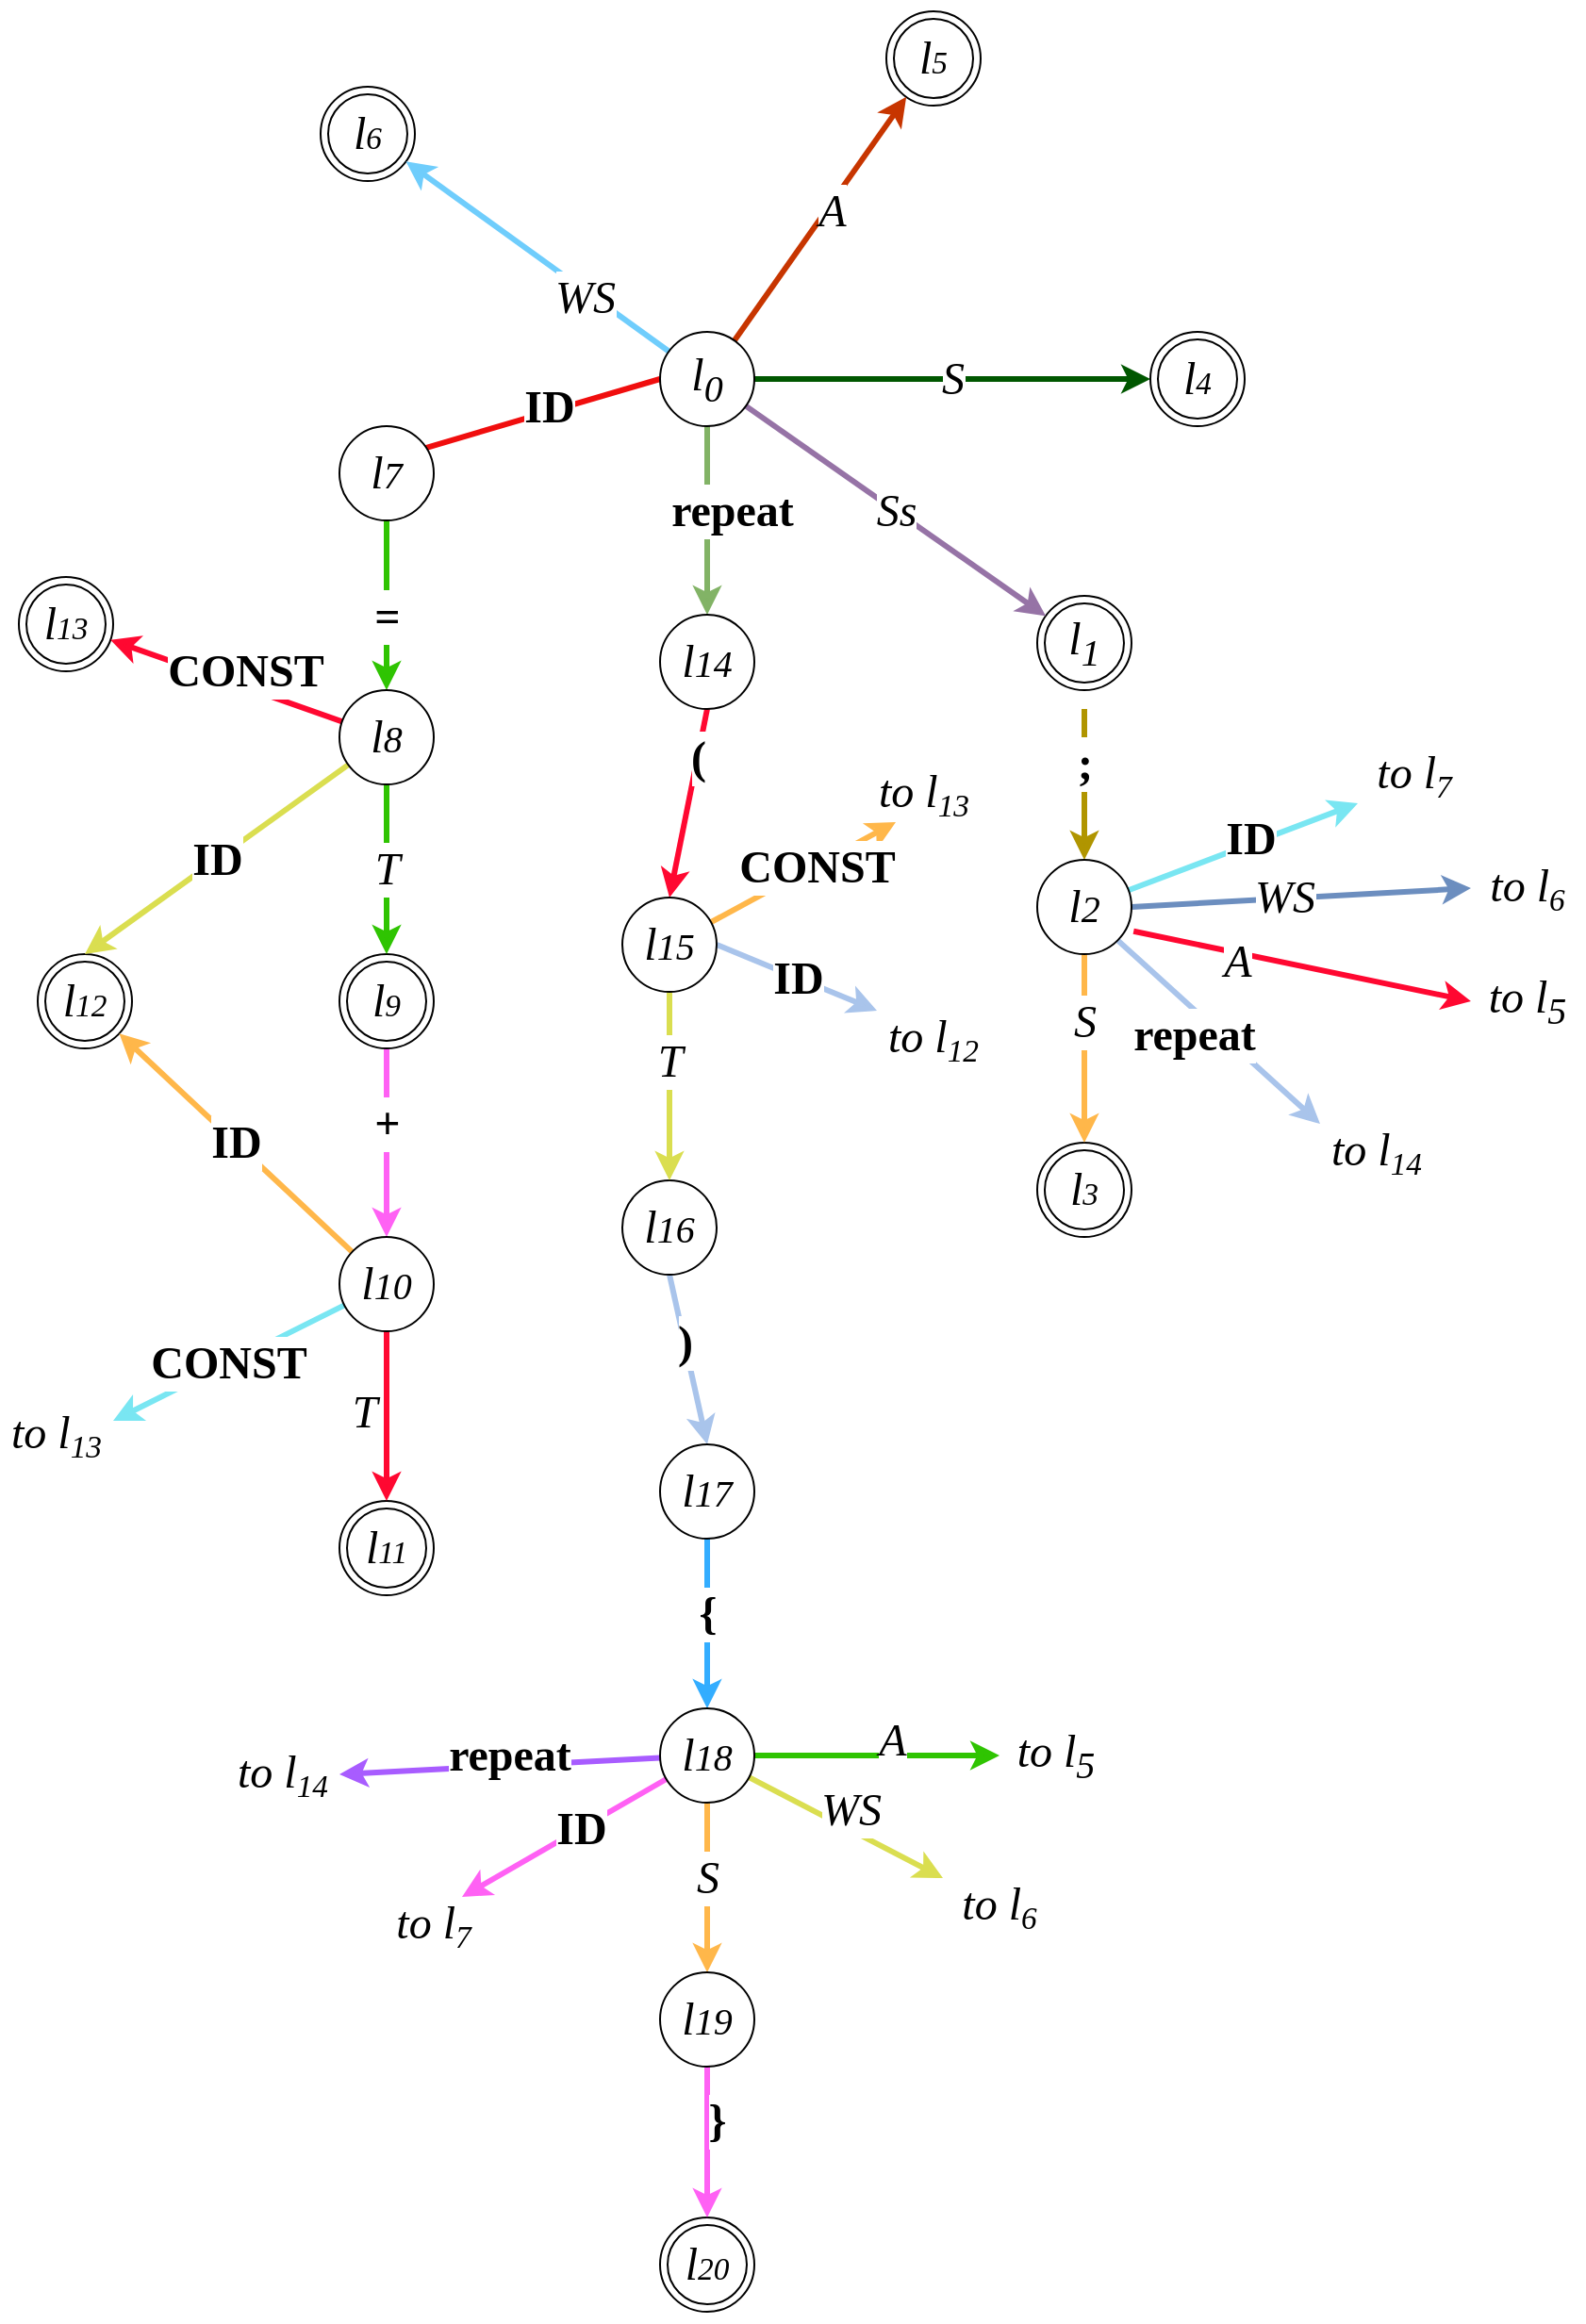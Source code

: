 <mxfile version="15.8.7" type="device"><diagram name="Page-1" id="2a216829-ef6e-dabb-86c1-c78162f3ba2b"><mxGraphModel dx="1673" dy="1018" grid="1" gridSize="10" guides="1" tooltips="1" connect="1" arrows="1" fold="1" page="1" pageScale="1" pageWidth="3300" pageHeight="4681" background="none" math="0" shadow="0"><root><mxCell id="0"/><mxCell id="1" parent="0"/><mxCell id="V0KPTfRZTyDZr5wtNI3Q-46" value="&lt;b&gt;;&lt;/b&gt;" style="rounded=0;orthogonalLoop=1;jettySize=auto;html=1;entryDx=0;entryDy=0;fontFamily=Times New Roman;fontSize=24;elbow=vertical;orthogonal=1;fillColor=#e3c800;strokeColor=#B09500;strokeWidth=3;entryX=0.5;entryY=0;" edge="1" parent="1" target="V0KPTfRZTyDZr5wtNI3Q-17"><mxGeometry x="-0.25" relative="1" as="geometry"><mxPoint x="1175" y="430" as="sourcePoint"/><mxPoint y="-1" as="offset"/></mxGeometry></mxCell><mxCell id="V0KPTfRZTyDZr5wtNI3Q-1" value="&lt;h1&gt;&lt;i style=&quot;font-weight: normal&quot;&gt;&lt;font face=&quot;Times New Roman&quot;&gt;l&lt;sub&gt;1&lt;/sub&gt;&lt;/font&gt;&lt;/i&gt;&lt;/h1&gt;" style="ellipse;shape=doubleEllipse;whiteSpace=wrap;html=1;aspect=fixed;" vertex="1" parent="1"><mxGeometry x="1150" y="370" width="50" height="50" as="geometry"/></mxCell><mxCell id="V0KPTfRZTyDZr5wtNI3Q-6" value="&lt;h1&gt;&lt;i style=&quot;font-weight: normal&quot;&gt;&lt;font face=&quot;Times New Roman&quot;&gt;l&lt;span style=&quot;font-size: 16.667px&quot;&gt;20&lt;/span&gt;&lt;/font&gt;&lt;/i&gt;&lt;/h1&gt;" style="ellipse;shape=doubleEllipse;whiteSpace=wrap;html=1;aspect=fixed;" vertex="1" parent="1"><mxGeometry x="950" y="1230" width="50" height="50" as="geometry"/></mxCell><mxCell id="V0KPTfRZTyDZr5wtNI3Q-7" value="&lt;h1&gt;&lt;i style=&quot;font-weight: normal&quot;&gt;&lt;font face=&quot;Times New Roman&quot;&gt;l&lt;span style=&quot;font-size: 16.667px&quot;&gt;13&lt;/span&gt;&lt;/font&gt;&lt;/i&gt;&lt;/h1&gt;" style="ellipse;shape=doubleEllipse;whiteSpace=wrap;html=1;aspect=fixed;" vertex="1" parent="1"><mxGeometry x="610" y="360" width="50" height="50" as="geometry"/></mxCell><mxCell id="V0KPTfRZTyDZr5wtNI3Q-8" value="&lt;h1&gt;&lt;i style=&quot;font-weight: normal&quot;&gt;&lt;font face=&quot;Times New Roman&quot;&gt;l&lt;span style=&quot;font-size: 16.667px&quot;&gt;12&lt;/span&gt;&lt;/font&gt;&lt;/i&gt;&lt;/h1&gt;" style="ellipse;shape=doubleEllipse;whiteSpace=wrap;html=1;aspect=fixed;" vertex="1" parent="1"><mxGeometry x="620" y="560" width="50" height="50" as="geometry"/></mxCell><mxCell id="V0KPTfRZTyDZr5wtNI3Q-9" value="&lt;h1&gt;&lt;i style=&quot;font-weight: normal&quot;&gt;&lt;font face=&quot;Times New Roman&quot;&gt;l&lt;span style=&quot;font-size: 16.667px&quot;&gt;11&lt;/span&gt;&lt;/font&gt;&lt;/i&gt;&lt;/h1&gt;" style="ellipse;shape=doubleEllipse;whiteSpace=wrap;html=1;aspect=fixed;" vertex="1" parent="1"><mxGeometry x="780" y="850" width="50" height="50" as="geometry"/></mxCell><mxCell id="V0KPTfRZTyDZr5wtNI3Q-54" value="&lt;b&gt;+&lt;/b&gt;" style="orthogonalLoop=1;jettySize=auto;html=1;exitDx=0;exitDy=0;fontFamily=Times New Roman;fontSize=24;elbow=vertical;orthogonal=1;strokeColor=#FF61F4;strokeWidth=3;entryX=0.5;entryY=0;entryDx=0;entryDy=0;" edge="1" parent="1" source="V0KPTfRZTyDZr5wtNI3Q-10" target="V0KPTfRZTyDZr5wtNI3Q-21"><mxGeometry x="-0.2" relative="1" as="geometry"><mxPoint x="2145" y="820" as="targetPoint"/><mxPoint as="offset"/></mxGeometry></mxCell><mxCell id="V0KPTfRZTyDZr5wtNI3Q-10" value="&lt;h1&gt;&lt;i style=&quot;font-weight: normal&quot;&gt;&lt;font face=&quot;Times New Roman&quot;&gt;l&lt;span style=&quot;font-size: 16.667px&quot;&gt;9&lt;/span&gt;&lt;/font&gt;&lt;/i&gt;&lt;/h1&gt;" style="ellipse;shape=doubleEllipse;whiteSpace=wrap;html=1;aspect=fixed;" vertex="1" parent="1"><mxGeometry x="780" y="560" width="50" height="50" as="geometry"/></mxCell><mxCell id="V0KPTfRZTyDZr5wtNI3Q-11" value="&lt;h1&gt;&lt;i style=&quot;font-weight: normal&quot;&gt;&lt;font face=&quot;Times New Roman&quot;&gt;l&lt;span style=&quot;font-size: 16.667px&quot;&gt;6&lt;/span&gt;&lt;/font&gt;&lt;/i&gt;&lt;/h1&gt;" style="ellipse;shape=doubleEllipse;whiteSpace=wrap;html=1;aspect=fixed;" vertex="1" parent="1"><mxGeometry x="770" y="100" width="50" height="50" as="geometry"/></mxCell><mxCell id="V0KPTfRZTyDZr5wtNI3Q-12" value="&lt;h1&gt;&lt;i style=&quot;font-weight: normal&quot;&gt;&lt;font face=&quot;Times New Roman&quot;&gt;l&lt;span style=&quot;font-size: 16.667px&quot;&gt;5&lt;/span&gt;&lt;/font&gt;&lt;/i&gt;&lt;/h1&gt;" style="ellipse;shape=doubleEllipse;whiteSpace=wrap;html=1;aspect=fixed;" vertex="1" parent="1"><mxGeometry x="1070" y="60" width="50" height="50" as="geometry"/></mxCell><mxCell id="V0KPTfRZTyDZr5wtNI3Q-13" value="&lt;h1&gt;&lt;i style=&quot;font-weight: normal&quot;&gt;&lt;font face=&quot;Times New Roman&quot;&gt;l&lt;span style=&quot;font-size: 16.667px&quot;&gt;4&lt;/span&gt;&lt;/font&gt;&lt;/i&gt;&lt;/h1&gt;" style="ellipse;shape=doubleEllipse;whiteSpace=wrap;html=1;aspect=fixed;" vertex="1" parent="1"><mxGeometry x="1210" y="230" width="50" height="50" as="geometry"/></mxCell><mxCell id="V0KPTfRZTyDZr5wtNI3Q-14" value="&lt;h1&gt;&lt;i style=&quot;font-weight: normal&quot;&gt;&lt;font face=&quot;Times New Roman&quot;&gt;l&lt;span style=&quot;font-size: 16.667px&quot;&gt;3&lt;/span&gt;&lt;/font&gt;&lt;/i&gt;&lt;/h1&gt;" style="ellipse;shape=doubleEllipse;whiteSpace=wrap;html=1;aspect=fixed;" vertex="1" parent="1"><mxGeometry x="1150" y="660" width="50" height="50" as="geometry"/></mxCell><mxCell id="V0KPTfRZTyDZr5wtNI3Q-45" value="&lt;i&gt;Ss&lt;/i&gt;" style="rounded=0;orthogonalLoop=1;jettySize=auto;html=1;exitDx=0;exitDy=0;entryDx=0;entryDy=0;fontFamily=Times New Roman;fontSize=24;elbow=vertical;orthogonal=1;strokeWidth=3;fillColor=#e1d5e7;strokeColor=#9673a6;" edge="1" parent="1" source="V0KPTfRZTyDZr5wtNI3Q-16" target="V0KPTfRZTyDZr5wtNI3Q-1"><mxGeometry relative="1" as="geometry"/></mxCell><mxCell id="V0KPTfRZTyDZr5wtNI3Q-48" value="&lt;i&gt;S&lt;/i&gt;" style="edgeStyle=orthogonalEdgeStyle;curved=1;rounded=0;orthogonalLoop=1;jettySize=auto;html=1;exitDx=0;exitDy=0;entryDx=0;entryDy=0;fontFamily=Times New Roman;fontSize=24;elbow=vertical;noEdgeStyle=1;orthogonal=1;fillColor=#008a00;strokeColor=#005700;strokeWidth=3;" edge="1" parent="1" source="V0KPTfRZTyDZr5wtNI3Q-16" target="V0KPTfRZTyDZr5wtNI3Q-13"><mxGeometry relative="1" as="geometry"/></mxCell><mxCell id="V0KPTfRZTyDZr5wtNI3Q-49" value="&lt;i&gt;A&lt;/i&gt;" style="edgeStyle=orthogonalEdgeStyle;curved=1;orthogonalLoop=1;jettySize=auto;html=1;exitDx=0;exitDy=0;entryDx=0;entryDy=0;entryPerimeter=0;fontFamily=Times New Roman;fontSize=24;elbow=vertical;noEdgeStyle=1;orthogonal=1;fillColor=#fa6800;strokeColor=#C73500;strokeWidth=3;" edge="1" parent="1" source="V0KPTfRZTyDZr5wtNI3Q-16" target="V0KPTfRZTyDZr5wtNI3Q-12"><mxGeometry x="0.08" y="-3" relative="1" as="geometry"><Array as="points"/><mxPoint as="offset"/></mxGeometry></mxCell><mxCell id="V0KPTfRZTyDZr5wtNI3Q-50" value="&lt;i&gt;WS&lt;/i&gt;" style="edgeStyle=orthogonalEdgeStyle;curved=1;orthogonalLoop=1;jettySize=auto;html=1;exitDx=0;exitDy=0;entryDx=0;entryDy=0;entryPerimeter=0;fontFamily=Times New Roman;fontSize=24;elbow=vertical;noEdgeStyle=1;orthogonal=1;fillColor=#cce5ff;strokeColor=#6FCDFC;strokeWidth=3;" edge="1" parent="1" source="V0KPTfRZTyDZr5wtNI3Q-16" target="V0KPTfRZTyDZr5wtNI3Q-11"><mxGeometry x="-0.39" y="3" relative="1" as="geometry"><Array as="points"/><mxPoint as="offset"/></mxGeometry></mxCell><mxCell id="V0KPTfRZTyDZr5wtNI3Q-51" value="&lt;b&gt;ID&lt;/b&gt;" style="orthogonalLoop=1;jettySize=auto;html=1;entryDx=0;entryDy=0;fontFamily=Times New Roman;fontSize=24;elbow=vertical;orthogonal=1;fillColor=#6a00ff;strokeColor=#F00E0E;strokeWidth=3;entryX=0;entryY=0.5;exitX=0;exitY=0.5;exitDx=0;exitDy=0;" edge="1" parent="1" source="V0KPTfRZTyDZr5wtNI3Q-16" target="V0KPTfRZTyDZr5wtNI3Q-18"><mxGeometry x="-0.311" y="-2" relative="1" as="geometry"><mxPoint x="990" y="220" as="sourcePoint"/><mxPoint as="offset"/></mxGeometry></mxCell><mxCell id="V0KPTfRZTyDZr5wtNI3Q-52" value="&lt;b&gt;=&lt;/b&gt;" style="orthogonalLoop=1;jettySize=auto;html=1;entryDx=0;entryDy=0;fontFamily=Times New Roman;fontSize=24;elbow=vertical;orthogonal=1;strokeColor=#2FC402;strokeWidth=3;exitX=0.5;exitY=1;exitDx=0;exitDy=0;" edge="1" parent="1" source="V0KPTfRZTyDZr5wtNI3Q-18" target="V0KPTfRZTyDZr5wtNI3Q-20"><mxGeometry x="0.111" relative="1" as="geometry"><mxPoint y="1" as="offset"/></mxGeometry></mxCell><mxCell id="V0KPTfRZTyDZr5wtNI3Q-59" value="&lt;b&gt;repeat&lt;/b&gt;" style="orthogonalLoop=1;jettySize=auto;html=1;exitDx=0;exitDy=0;entryDx=0;entryDy=0;fontFamily=Times New Roman;fontSize=24;elbow=vertical;orthogonal=1;fillColor=#d5e8d4;strokeColor=#82b366;strokeWidth=3;" edge="1" parent="1" source="V0KPTfRZTyDZr5wtNI3Q-16" target="V0KPTfRZTyDZr5wtNI3Q-22"><mxGeometry x="-0.106" y="12" relative="1" as="geometry"><mxPoint x="1" as="offset"/></mxGeometry></mxCell><mxCell id="V0KPTfRZTyDZr5wtNI3Q-16" value="&lt;h1&gt;&lt;i style=&quot;font-weight: normal&quot;&gt;l&lt;sub&gt;0&lt;/sub&gt;&lt;/i&gt;&lt;/h1&gt;" style="ellipse;whiteSpace=wrap;html=1;aspect=fixed;fontFamily=Times New Roman;" vertex="1" parent="1"><mxGeometry x="950" y="230" width="50" height="50" as="geometry"/></mxCell><mxCell id="V0KPTfRZTyDZr5wtNI3Q-28" value="A" style="rounded=0;orthogonalLoop=1;jettySize=auto;html=1;exitDx=0;exitDy=0;fontFamily=Times New Roman;fontSize=24;fontStyle=2;elbow=vertical;movable=1;noJump=0;flowAnimation=0;ignoreEdge=0;orthogonal=1;strokeColor=#FF0831;strokeWidth=3;exitX=1.022;exitY=0.758;exitPerimeter=0;entryX=0;entryY=0.5;entryDx=0;entryDy=0;" edge="1" parent="1" source="V0KPTfRZTyDZr5wtNI3Q-17" target="V0KPTfRZTyDZr5wtNI3Q-82"><mxGeometry x="-0.37" y="-5" relative="1" as="geometry"><mxPoint x="1400" y="580" as="targetPoint"/><mxPoint as="offset"/></mxGeometry></mxCell><mxCell id="V0KPTfRZTyDZr5wtNI3Q-33" value="&lt;i&gt;WS&lt;/i&gt;" style="rounded=0;orthogonalLoop=1;jettySize=auto;html=1;exitDx=0;exitDy=0;fontFamily=Times New Roman;fontSize=24;elbow=vertical;orthogonal=1;fillColor=#dae8fc;strokeColor=#6c8ebf;strokeWidth=3;entryX=0;entryY=0.5;entryDx=0;entryDy=0;exitX=1;exitY=0.5;" edge="1" parent="1" source="V0KPTfRZTyDZr5wtNI3Q-17" target="V0KPTfRZTyDZr5wtNI3Q-84"><mxGeometry x="-0.098" relative="1" as="geometry"><mxPoint x="1400" y="525" as="targetPoint"/><mxPoint as="offset"/></mxGeometry></mxCell><mxCell id="V0KPTfRZTyDZr5wtNI3Q-34" value="&lt;b&gt;ID&lt;/b&gt;" style="rounded=0;orthogonalLoop=1;jettySize=auto;html=1;fontFamily=Times New Roman;fontSize=24;elbow=vertical;orthogonal=1;strokeColor=#79E6F2;strokeWidth=3;entryX=0;entryY=1;entryDx=0;entryDy=0;" edge="1" parent="1" source="V0KPTfRZTyDZr5wtNI3Q-17" target="V0KPTfRZTyDZr5wtNI3Q-85"><mxGeometry x="0.077" y="3" relative="1" as="geometry"><mxPoint x="1380" y="470" as="sourcePoint"/><mxPoint x="1320" y="450" as="targetPoint"/><mxPoint as="offset"/></mxGeometry></mxCell><mxCell id="V0KPTfRZTyDZr5wtNI3Q-43" value="&lt;b&gt;repeat&lt;/b&gt;" style="orthogonalLoop=1;jettySize=auto;html=1;exitDx=0;exitDy=0;fontFamily=Times New Roman;fontSize=24;elbow=vertical;targetPortConstraint=none;orthogonal=1;strokeColor=#A9C4EB;strokeWidth=3;exitX=1;exitY=1;entryX=0;entryY=0;entryDx=0;entryDy=0;" edge="1" parent="1" source="V0KPTfRZTyDZr5wtNI3Q-17" target="V0KPTfRZTyDZr5wtNI3Q-86"><mxGeometry x="-0.118" y="-10" relative="1" as="geometry"><mxPoint x="1320" y="650" as="targetPoint"/><mxPoint as="offset"/></mxGeometry></mxCell><mxCell id="V0KPTfRZTyDZr5wtNI3Q-47" value="&lt;i&gt;S&lt;/i&gt;" style="rounded=0;orthogonalLoop=1;jettySize=auto;html=1;entryDx=0;entryDy=0;fontFamily=Times New Roman;fontSize=24;elbow=vertical;orthogonal=1;strokeColor=#FFB74A;strokeWidth=3;" edge="1" parent="1" source="V0KPTfRZTyDZr5wtNI3Q-17" target="V0KPTfRZTyDZr5wtNI3Q-14"><mxGeometry x="-0.286" relative="1" as="geometry"><mxPoint as="offset"/></mxGeometry></mxCell><mxCell id="V0KPTfRZTyDZr5wtNI3Q-17" value="&lt;h1&gt;&lt;i style=&quot;font-weight: normal&quot;&gt;l&lt;span style=&quot;font-size: 20px&quot;&gt;2&lt;/span&gt;&lt;/i&gt;&lt;/h1&gt;" style="ellipse;whiteSpace=wrap;html=1;aspect=fixed;fontFamily=Times New Roman;" vertex="1" parent="1"><mxGeometry x="1150" y="510" width="50" height="50" as="geometry"/></mxCell><mxCell id="V0KPTfRZTyDZr5wtNI3Q-18" value="&lt;h1&gt;&lt;i style=&quot;font-weight: normal&quot;&gt;l&lt;span style=&quot;font-size: 20px&quot;&gt;7&lt;/span&gt;&lt;/i&gt;&lt;/h1&gt;" style="ellipse;whiteSpace=wrap;html=1;aspect=fixed;fontFamily=Times New Roman;" vertex="1" parent="1"><mxGeometry x="780" y="280" width="50" height="50" as="geometry"/></mxCell><mxCell id="V0KPTfRZTyDZr5wtNI3Q-53" value="&lt;i&gt;T&lt;/i&gt;" style="orthogonalLoop=1;jettySize=auto;html=1;exitDx=0;exitDy=0;entryDx=0;entryDy=0;fontFamily=Times New Roman;fontSize=24;elbow=vertical;orthogonal=1;strokeColor=#2FC402;strokeWidth=3;" edge="1" parent="1" source="V0KPTfRZTyDZr5wtNI3Q-20" target="V0KPTfRZTyDZr5wtNI3Q-10"><mxGeometry relative="1" as="geometry"/></mxCell><mxCell id="V0KPTfRZTyDZr5wtNI3Q-57" value="&lt;b&gt;ID&lt;/b&gt;" style="orthogonalLoop=1;jettySize=auto;html=1;exitDx=0;exitDy=0;fontFamily=Times New Roman;fontSize=24;elbow=vertical;orthogonal=1;strokeColor=#DADE50;strokeWidth=3;entryX=0.5;entryY=0;entryDx=0;entryDy=0;" edge="1" parent="1" source="V0KPTfRZTyDZr5wtNI3Q-20" target="V0KPTfRZTyDZr5wtNI3Q-8"><mxGeometry relative="1" as="geometry"><mxPoint x="640" y="380" as="targetPoint"/></mxGeometry></mxCell><mxCell id="V0KPTfRZTyDZr5wtNI3Q-58" value="&lt;b&gt;CONST&lt;/b&gt;" style="orthogonalLoop=1;jettySize=auto;html=1;exitDx=0;exitDy=0;entryDx=0;entryDy=0;entryPerimeter=0;fontFamily=Times New Roman;fontSize=24;elbow=vertical;orthogonal=1;strokeColor=#FF0831;strokeWidth=3;" edge="1" parent="1" source="V0KPTfRZTyDZr5wtNI3Q-20" target="V0KPTfRZTyDZr5wtNI3Q-7"><mxGeometry x="-0.119" y="-8" relative="1" as="geometry"><mxPoint as="offset"/></mxGeometry></mxCell><mxCell id="V0KPTfRZTyDZr5wtNI3Q-20" value="&lt;h1&gt;&lt;i style=&quot;font-weight: normal&quot;&gt;l&lt;span style=&quot;font-size: 20px&quot;&gt;8&lt;/span&gt;&lt;/i&gt;&lt;/h1&gt;" style="ellipse;whiteSpace=wrap;html=1;aspect=fixed;fontFamily=Times New Roman;" vertex="1" parent="1"><mxGeometry x="780" y="420" width="50" height="50" as="geometry"/></mxCell><mxCell id="V0KPTfRZTyDZr5wtNI3Q-38" value="&lt;span style=&quot;font-style: normal&quot;&gt;&lt;b&gt;ID&lt;/b&gt;&lt;/span&gt;" style="rounded=0;orthogonalLoop=1;jettySize=auto;html=1;exitDx=0;exitDy=0;entryDx=0;entryDy=0;fontFamily=Times New Roman;fontSize=24;elbow=vertical;fontStyle=2;orthogonal=1;strokeColor=#FFB74A;strokeWidth=3;" edge="1" parent="1" source="V0KPTfRZTyDZr5wtNI3Q-21" target="V0KPTfRZTyDZr5wtNI3Q-8"><mxGeometry relative="1" as="geometry"/></mxCell><mxCell id="V0KPTfRZTyDZr5wtNI3Q-42" value="&lt;b&gt;CONST&lt;/b&gt;" style="rounded=0;orthogonalLoop=1;jettySize=auto;html=1;exitDx=0;exitDy=0;fontFamily=Times New Roman;fontSize=24;elbow=vertical;orthogonal=1;strokeColor=#79E6F2;strokeWidth=3;entryX=1;entryY=0.25;entryDx=0;entryDy=0;" edge="1" parent="1" source="V0KPTfRZTyDZr5wtNI3Q-21" target="V0KPTfRZTyDZr5wtNI3Q-94"><mxGeometry relative="1" as="geometry"><mxPoint x="640" y="770" as="targetPoint"/></mxGeometry></mxCell><mxCell id="V0KPTfRZTyDZr5wtNI3Q-55" value="&lt;i&gt;T&lt;/i&gt;" style="orthogonalLoop=1;jettySize=auto;html=1;exitDx=0;exitDy=0;entryDx=0;entryDy=0;fontFamily=Times New Roman;fontSize=24;elbow=vertical;orthogonal=1;strokeColor=#FF0831;strokeWidth=3;" edge="1" parent="1" source="V0KPTfRZTyDZr5wtNI3Q-21" target="V0KPTfRZTyDZr5wtNI3Q-9"><mxGeometry x="-0.061" y="-12" relative="1" as="geometry"><mxPoint as="offset"/></mxGeometry></mxCell><mxCell id="V0KPTfRZTyDZr5wtNI3Q-21" value="&lt;h1&gt;&lt;i style=&quot;font-weight: normal&quot;&gt;l&lt;span style=&quot;font-size: 20px&quot;&gt;10&lt;/span&gt;&lt;/i&gt;&lt;/h1&gt;" style="ellipse;whiteSpace=wrap;html=1;aspect=fixed;fontFamily=Times New Roman;" vertex="1" parent="1"><mxGeometry x="780" y="710" width="50" height="50" as="geometry"/></mxCell><mxCell id="V0KPTfRZTyDZr5wtNI3Q-60" value="&lt;b&gt;(&lt;/b&gt;" style="orthogonalLoop=1;jettySize=auto;html=1;exitDx=0;exitDy=0;entryDx=0;entryDy=0;fontFamily=Times New Roman;fontSize=24;elbow=vertical;orthogonal=1;strokeColor=#FF0831;strokeWidth=3;entryX=0.5;entryY=0;exitX=0.5;exitY=1;" edge="1" parent="1" source="V0KPTfRZTyDZr5wtNI3Q-22" target="V0KPTfRZTyDZr5wtNI3Q-36"><mxGeometry x="-0.455" relative="1" as="geometry"><mxPoint y="-1" as="offset"/></mxGeometry></mxCell><mxCell id="V0KPTfRZTyDZr5wtNI3Q-22" value="&lt;h1&gt;&lt;i style=&quot;font-weight: normal&quot;&gt;l&lt;span style=&quot;font-size: 20px&quot;&gt;14&lt;/span&gt;&lt;/i&gt;&lt;/h1&gt;" style="ellipse;whiteSpace=wrap;html=1;aspect=fixed;fontFamily=Times New Roman;" vertex="1" parent="1"><mxGeometry x="950" y="380" width="50" height="50" as="geometry"/></mxCell><mxCell id="V0KPTfRZTyDZr5wtNI3Q-62" value="&lt;b&gt;)&lt;/b&gt;" style="orthogonalLoop=1;jettySize=auto;html=1;exitDx=0;exitDy=0;entryDx=0;entryDy=0;fontFamily=Times New Roman;fontSize=24;elbow=vertical;orthogonal=1;strokeColor=#A9C4EB;strokeWidth=3;entryX=0.5;entryY=0;exitX=0.5;exitY=1;" edge="1" parent="1" source="V0KPTfRZTyDZr5wtNI3Q-23" target="V0KPTfRZTyDZr5wtNI3Q-24"><mxGeometry x="-0.2" relative="1" as="geometry"><mxPoint as="offset"/></mxGeometry></mxCell><mxCell id="V0KPTfRZTyDZr5wtNI3Q-23" value="&lt;h1&gt;&lt;i style=&quot;font-weight: normal&quot;&gt;l&lt;span style=&quot;font-size: 20px&quot;&gt;16&lt;/span&gt;&lt;/i&gt;&lt;/h1&gt;" style="ellipse;whiteSpace=wrap;html=1;aspect=fixed;fontFamily=Times New Roman;" vertex="1" parent="1"><mxGeometry x="930" y="680" width="50" height="50" as="geometry"/></mxCell><mxCell id="V0KPTfRZTyDZr5wtNI3Q-63" value="{" style="orthogonalLoop=1;jettySize=auto;html=1;exitDx=0;exitDy=0;entryDx=0;entryDy=0;fontFamily=Times New Roman;fontSize=24;elbow=vertical;fontStyle=1;orthogonal=1;entryX=0.5;entryY=0;strokeWidth=3;strokeColor=#33ADFF;" edge="1" parent="1" source="V0KPTfRZTyDZr5wtNI3Q-24" target="V0KPTfRZTyDZr5wtNI3Q-25"><mxGeometry x="-0.091" relative="1" as="geometry"><mxPoint y="-1" as="offset"/></mxGeometry></mxCell><mxCell id="V0KPTfRZTyDZr5wtNI3Q-24" value="&lt;h1&gt;&lt;i style=&quot;font-weight: normal&quot;&gt;l&lt;span style=&quot;font-size: 20px&quot;&gt;17&lt;/span&gt;&lt;/i&gt;&lt;/h1&gt;" style="ellipse;whiteSpace=wrap;html=1;aspect=fixed;fontFamily=Times New Roman;" vertex="1" parent="1"><mxGeometry x="950" y="820" width="50" height="50" as="geometry"/></mxCell><mxCell id="V0KPTfRZTyDZr5wtNI3Q-30" value="A" style="rounded=0;orthogonalLoop=1;jettySize=auto;html=1;exitDx=0;exitDy=0;fontFamily=Times New Roman;fontSize=24;fontStyle=2;orthogonal=1;strokeColor=#2FC402;strokeWidth=3;entryX=0;entryY=0.5;entryDx=0;entryDy=0;" edge="1" parent="1" source="V0KPTfRZTyDZr5wtNI3Q-25" target="V0KPTfRZTyDZr5wtNI3Q-88"><mxGeometry x="0.123" y="8" relative="1" as="geometry"><mxPoint x="1150" y="985" as="targetPoint"/><mxPoint as="offset"/></mxGeometry></mxCell><mxCell id="V0KPTfRZTyDZr5wtNI3Q-32" value="WS" style="rounded=0;orthogonalLoop=1;jettySize=auto;html=1;exitDx=0;exitDy=0;fontFamily=Times New Roman;fontSize=24;elbow=vertical;fontStyle=2;orthogonal=1;strokeColor=#DADE50;strokeWidth=3;entryX=0;entryY=0;entryDx=0;entryDy=0;" edge="1" parent="1" source="V0KPTfRZTyDZr5wtNI3Q-25" target="V0KPTfRZTyDZr5wtNI3Q-89"><mxGeometry x="-0.034" y="9" relative="1" as="geometry"><mxPoint x="1110" y="1060" as="targetPoint"/><mxPoint as="offset"/></mxGeometry></mxCell><mxCell id="V0KPTfRZTyDZr5wtNI3Q-35" value="&lt;b&gt;ID&lt;/b&gt;" style="rounded=0;orthogonalLoop=1;jettySize=auto;html=1;exitDx=0;exitDy=0;fontFamily=Times New Roman;fontSize=24;elbow=vertical;orthogonal=1;strokeColor=#FF61F4;strokeWidth=3;entryX=0.75;entryY=0;entryDx=0;entryDy=0;" edge="1" parent="1" source="V0KPTfRZTyDZr5wtNI3Q-25" target="V0KPTfRZTyDZr5wtNI3Q-90"><mxGeometry x="-0.163" relative="1" as="geometry"><mxPoint x="850" y="1070" as="targetPoint"/><mxPoint as="offset"/></mxGeometry></mxCell><mxCell id="V0KPTfRZTyDZr5wtNI3Q-64" value="&lt;i&gt;S&lt;/i&gt;" style="orthogonalLoop=1;jettySize=auto;html=1;exitDx=0;exitDy=0;fontFamily=Times New Roman;fontSize=24;elbow=vertical;orthogonal=1;strokeColor=#FFB74A;strokeWidth=3;entryX=0.5;entryY=0;entryDx=0;entryDy=0;" edge="1" parent="1" source="V0KPTfRZTyDZr5wtNI3Q-25" target="V0KPTfRZTyDZr5wtNI3Q-26"><mxGeometry x="-0.111" relative="1" as="geometry"><mxPoint as="offset"/></mxGeometry></mxCell><mxCell id="V0KPTfRZTyDZr5wtNI3Q-78" value="&lt;b&gt;repeat&lt;/b&gt;" style="orthogonalLoop=1;jettySize=auto;html=1;fontFamily=Times New Roman;fontSize=24;strokeColor=#A85CFF;strokeWidth=3;elbow=vertical;entryX=1;entryY=0.5;entryDx=0;entryDy=0;" edge="1" parent="1" source="V0KPTfRZTyDZr5wtNI3Q-25" target="V0KPTfRZTyDZr5wtNI3Q-91"><mxGeometry x="-0.062" y="-5" relative="1" as="geometry"><mxPoint x="1030.06" y="1044.94" as="sourcePoint"/><mxPoint x="790" y="990" as="targetPoint"/><mxPoint as="offset"/></mxGeometry></mxCell><mxCell id="V0KPTfRZTyDZr5wtNI3Q-25" value="&lt;h1&gt;&lt;i style=&quot;font-weight: normal&quot;&gt;l&lt;span style=&quot;font-size: 20px&quot;&gt;18&lt;/span&gt;&lt;/i&gt;&lt;/h1&gt;" style="ellipse;whiteSpace=wrap;html=1;aspect=fixed;fontFamily=Times New Roman;" vertex="1" parent="1"><mxGeometry x="950" y="960" width="50" height="50" as="geometry"/></mxCell><mxCell id="V0KPTfRZTyDZr5wtNI3Q-65" value="&lt;b&gt;}&lt;/b&gt;" style="orthogonalLoop=1;jettySize=auto;html=1;entryDx=0;entryDy=0;fontFamily=Times New Roman;fontSize=24;elbow=vertical;orthogonal=1;strokeColor=#FF61F4;strokeWidth=3;" edge="1" parent="1" source="V0KPTfRZTyDZr5wtNI3Q-26" target="V0KPTfRZTyDZr5wtNI3Q-6"><mxGeometry x="-0.25" y="5" relative="1" as="geometry"><mxPoint x="980" y="935" as="sourcePoint"/><mxPoint y="-1" as="offset"/></mxGeometry></mxCell><mxCell id="V0KPTfRZTyDZr5wtNI3Q-26" value="&lt;h1&gt;&lt;i style=&quot;font-weight: normal&quot;&gt;l&lt;span style=&quot;font-size: 20px&quot;&gt;19&lt;/span&gt;&lt;/i&gt;&lt;/h1&gt;" style="ellipse;whiteSpace=wrap;html=1;aspect=fixed;fontFamily=Times New Roman;" vertex="1" parent="1"><mxGeometry x="950" y="1100" width="50" height="50" as="geometry"/></mxCell><mxCell id="V0KPTfRZTyDZr5wtNI3Q-39" value="&lt;b&gt;ID&lt;/b&gt;" style="rounded=0;orthogonalLoop=1;jettySize=auto;html=1;exitDx=0;exitDy=0;fontFamily=Times New Roman;fontSize=24;elbow=vertical;orthogonal=1;strokeColor=#A9C4EB;strokeWidth=3;exitX=1;exitY=0.5;" edge="1" parent="1" source="V0KPTfRZTyDZr5wtNI3Q-36" target="V0KPTfRZTyDZr5wtNI3Q-92"><mxGeometry relative="1" as="geometry"><mxPoint x="1090" y="510" as="targetPoint"/></mxGeometry></mxCell><mxCell id="V0KPTfRZTyDZr5wtNI3Q-41" value="&lt;b&gt;CONST&lt;/b&gt;" style="rounded=0;orthogonalLoop=1;jettySize=auto;html=1;exitDx=0;exitDy=0;fontFamily=Times New Roman;fontSize=24;elbow=vertical;orthogonal=1;strokeColor=#FFB74A;strokeWidth=3;entryX=0.25;entryY=1;entryDx=0;entryDy=0;" edge="1" parent="1" source="V0KPTfRZTyDZr5wtNI3Q-36" target="V0KPTfRZTyDZr5wtNI3Q-93"><mxGeometry x="0.133" y="-1" relative="1" as="geometry"><mxPoint x="1110" y="610" as="targetPoint"/><mxPoint as="offset"/></mxGeometry></mxCell><mxCell id="V0KPTfRZTyDZr5wtNI3Q-61" value="&lt;i&gt;T&lt;/i&gt;" style="orthogonalLoop=1;jettySize=auto;html=1;exitDx=0;exitDy=0;entryDx=0;entryDy=0;fontFamily=Times New Roman;fontSize=24;elbow=vertical;orthogonal=1;strokeColor=#DADE50;strokeWidth=3;entryX=0.5;entryY=0;exitX=0.5;exitY=1;" edge="1" parent="1" source="V0KPTfRZTyDZr5wtNI3Q-36" target="V0KPTfRZTyDZr5wtNI3Q-23"><mxGeometry x="-0.25" relative="1" as="geometry"><mxPoint y="-1" as="offset"/></mxGeometry></mxCell><mxCell id="V0KPTfRZTyDZr5wtNI3Q-36" value="&lt;h1&gt;&lt;i style=&quot;font-weight: normal&quot;&gt;l&lt;span style=&quot;font-size: 20px&quot;&gt;15&lt;/span&gt;&lt;/i&gt;&lt;/h1&gt;" style="ellipse;whiteSpace=wrap;html=1;aspect=fixed;fontFamily=Times New Roman;" vertex="1" parent="1"><mxGeometry x="930" y="530" width="50" height="50" as="geometry"/></mxCell><mxCell id="V0KPTfRZTyDZr5wtNI3Q-82" value="&lt;i&gt;to l&lt;sub&gt;5&lt;/sub&gt;&lt;/i&gt;" style="text;html=1;strokeColor=none;fillColor=none;align=center;verticalAlign=middle;whiteSpace=wrap;rounded=0;fontFamily=Times New Roman;fontSize=24;" vertex="1" parent="1"><mxGeometry x="1380" y="570" width="60" height="30" as="geometry"/></mxCell><mxCell id="V0KPTfRZTyDZr5wtNI3Q-84" value="&lt;i&gt;to l&lt;span style=&quot;font-size: 20px&quot;&gt;&lt;sub&gt;6&lt;/sub&gt;&lt;/span&gt;&lt;/i&gt;" style="text;html=1;strokeColor=none;fillColor=none;align=center;verticalAlign=middle;whiteSpace=wrap;rounded=0;fontFamily=Times New Roman;fontSize=24;" vertex="1" parent="1"><mxGeometry x="1380" y="510" width="60" height="30" as="geometry"/></mxCell><mxCell id="V0KPTfRZTyDZr5wtNI3Q-85" value="&lt;i&gt;to l&lt;span style=&quot;font-size: 20px&quot;&gt;&lt;sub&gt;7&lt;/sub&gt;&lt;/span&gt;&lt;/i&gt;" style="text;html=1;strokeColor=none;fillColor=none;align=center;verticalAlign=middle;whiteSpace=wrap;rounded=0;fontFamily=Times New Roman;fontSize=24;" vertex="1" parent="1"><mxGeometry x="1320" y="450" width="60" height="30" as="geometry"/></mxCell><mxCell id="V0KPTfRZTyDZr5wtNI3Q-86" value="&lt;i&gt;to l&lt;span style=&quot;font-size: 20px&quot;&gt;&lt;sub&gt;14&lt;/sub&gt;&lt;/span&gt;&lt;/i&gt;" style="text;html=1;strokeColor=none;fillColor=none;align=center;verticalAlign=middle;whiteSpace=wrap;rounded=0;fontFamily=Times New Roman;fontSize=24;" vertex="1" parent="1"><mxGeometry x="1300" y="650" width="60" height="30" as="geometry"/></mxCell><mxCell id="V0KPTfRZTyDZr5wtNI3Q-88" value="&lt;i&gt;to l&lt;sub&gt;5&lt;/sub&gt;&lt;/i&gt;" style="text;html=1;strokeColor=none;fillColor=none;align=center;verticalAlign=middle;whiteSpace=wrap;rounded=0;fontFamily=Times New Roman;fontSize=24;" vertex="1" parent="1"><mxGeometry x="1130" y="970" width="60" height="30" as="geometry"/></mxCell><mxCell id="V0KPTfRZTyDZr5wtNI3Q-89" value="&lt;i&gt;to l&lt;span style=&quot;font-size: 20px&quot;&gt;&lt;sub&gt;6&lt;/sub&gt;&lt;/span&gt;&lt;/i&gt;" style="text;html=1;strokeColor=none;fillColor=none;align=center;verticalAlign=middle;whiteSpace=wrap;rounded=0;fontFamily=Times New Roman;fontSize=24;" vertex="1" parent="1"><mxGeometry x="1100" y="1050" width="60" height="30" as="geometry"/></mxCell><mxCell id="V0KPTfRZTyDZr5wtNI3Q-90" value="&lt;i&gt;to l&lt;span style=&quot;font-size: 20px&quot;&gt;&lt;sub&gt;7&lt;/sub&gt;&lt;/span&gt;&lt;/i&gt;" style="text;html=1;strokeColor=none;fillColor=none;align=center;verticalAlign=middle;whiteSpace=wrap;rounded=0;fontFamily=Times New Roman;fontSize=24;" vertex="1" parent="1"><mxGeometry x="800" y="1060" width="60" height="30" as="geometry"/></mxCell><mxCell id="V0KPTfRZTyDZr5wtNI3Q-91" value="&lt;i&gt;to l&lt;span style=&quot;font-size: 20px&quot;&gt;&lt;sub&gt;14&lt;/sub&gt;&lt;/span&gt;&lt;/i&gt;" style="text;html=1;strokeColor=none;fillColor=none;align=center;verticalAlign=middle;whiteSpace=wrap;rounded=0;fontFamily=Times New Roman;fontSize=24;" vertex="1" parent="1"><mxGeometry x="720" y="980" width="60" height="30" as="geometry"/></mxCell><mxCell id="V0KPTfRZTyDZr5wtNI3Q-92" value="&lt;i&gt;to l&lt;span style=&quot;font-size: 20px&quot;&gt;&lt;sub&gt;12&lt;/sub&gt;&lt;/span&gt;&lt;/i&gt;" style="text;html=1;strokeColor=none;fillColor=none;align=center;verticalAlign=middle;whiteSpace=wrap;rounded=0;fontFamily=Times New Roman;fontSize=24;" vertex="1" parent="1"><mxGeometry x="1065" y="590" width="60" height="30" as="geometry"/></mxCell><mxCell id="V0KPTfRZTyDZr5wtNI3Q-93" value="&lt;i&gt;to l&lt;span style=&quot;font-size: 20px&quot;&gt;&lt;sub&gt;13&lt;br&gt;&lt;/sub&gt;&lt;/span&gt;&lt;/i&gt;" style="text;html=1;strokeColor=none;fillColor=none;align=center;verticalAlign=middle;whiteSpace=wrap;rounded=0;fontFamily=Times New Roman;fontSize=24;" vertex="1" parent="1"><mxGeometry x="1060" y="460" width="60" height="30" as="geometry"/></mxCell><mxCell id="V0KPTfRZTyDZr5wtNI3Q-94" value="&lt;i&gt;to l&lt;span style=&quot;font-size: 20px&quot;&gt;&lt;sub&gt;13&lt;br&gt;&lt;/sub&gt;&lt;/span&gt;&lt;/i&gt;" style="text;html=1;strokeColor=none;fillColor=none;align=center;verticalAlign=middle;whiteSpace=wrap;rounded=0;fontFamily=Times New Roman;fontSize=24;" vertex="1" parent="1"><mxGeometry x="600" y="800" width="60" height="30" as="geometry"/></mxCell></root></mxGraphModel></diagram></mxfile>